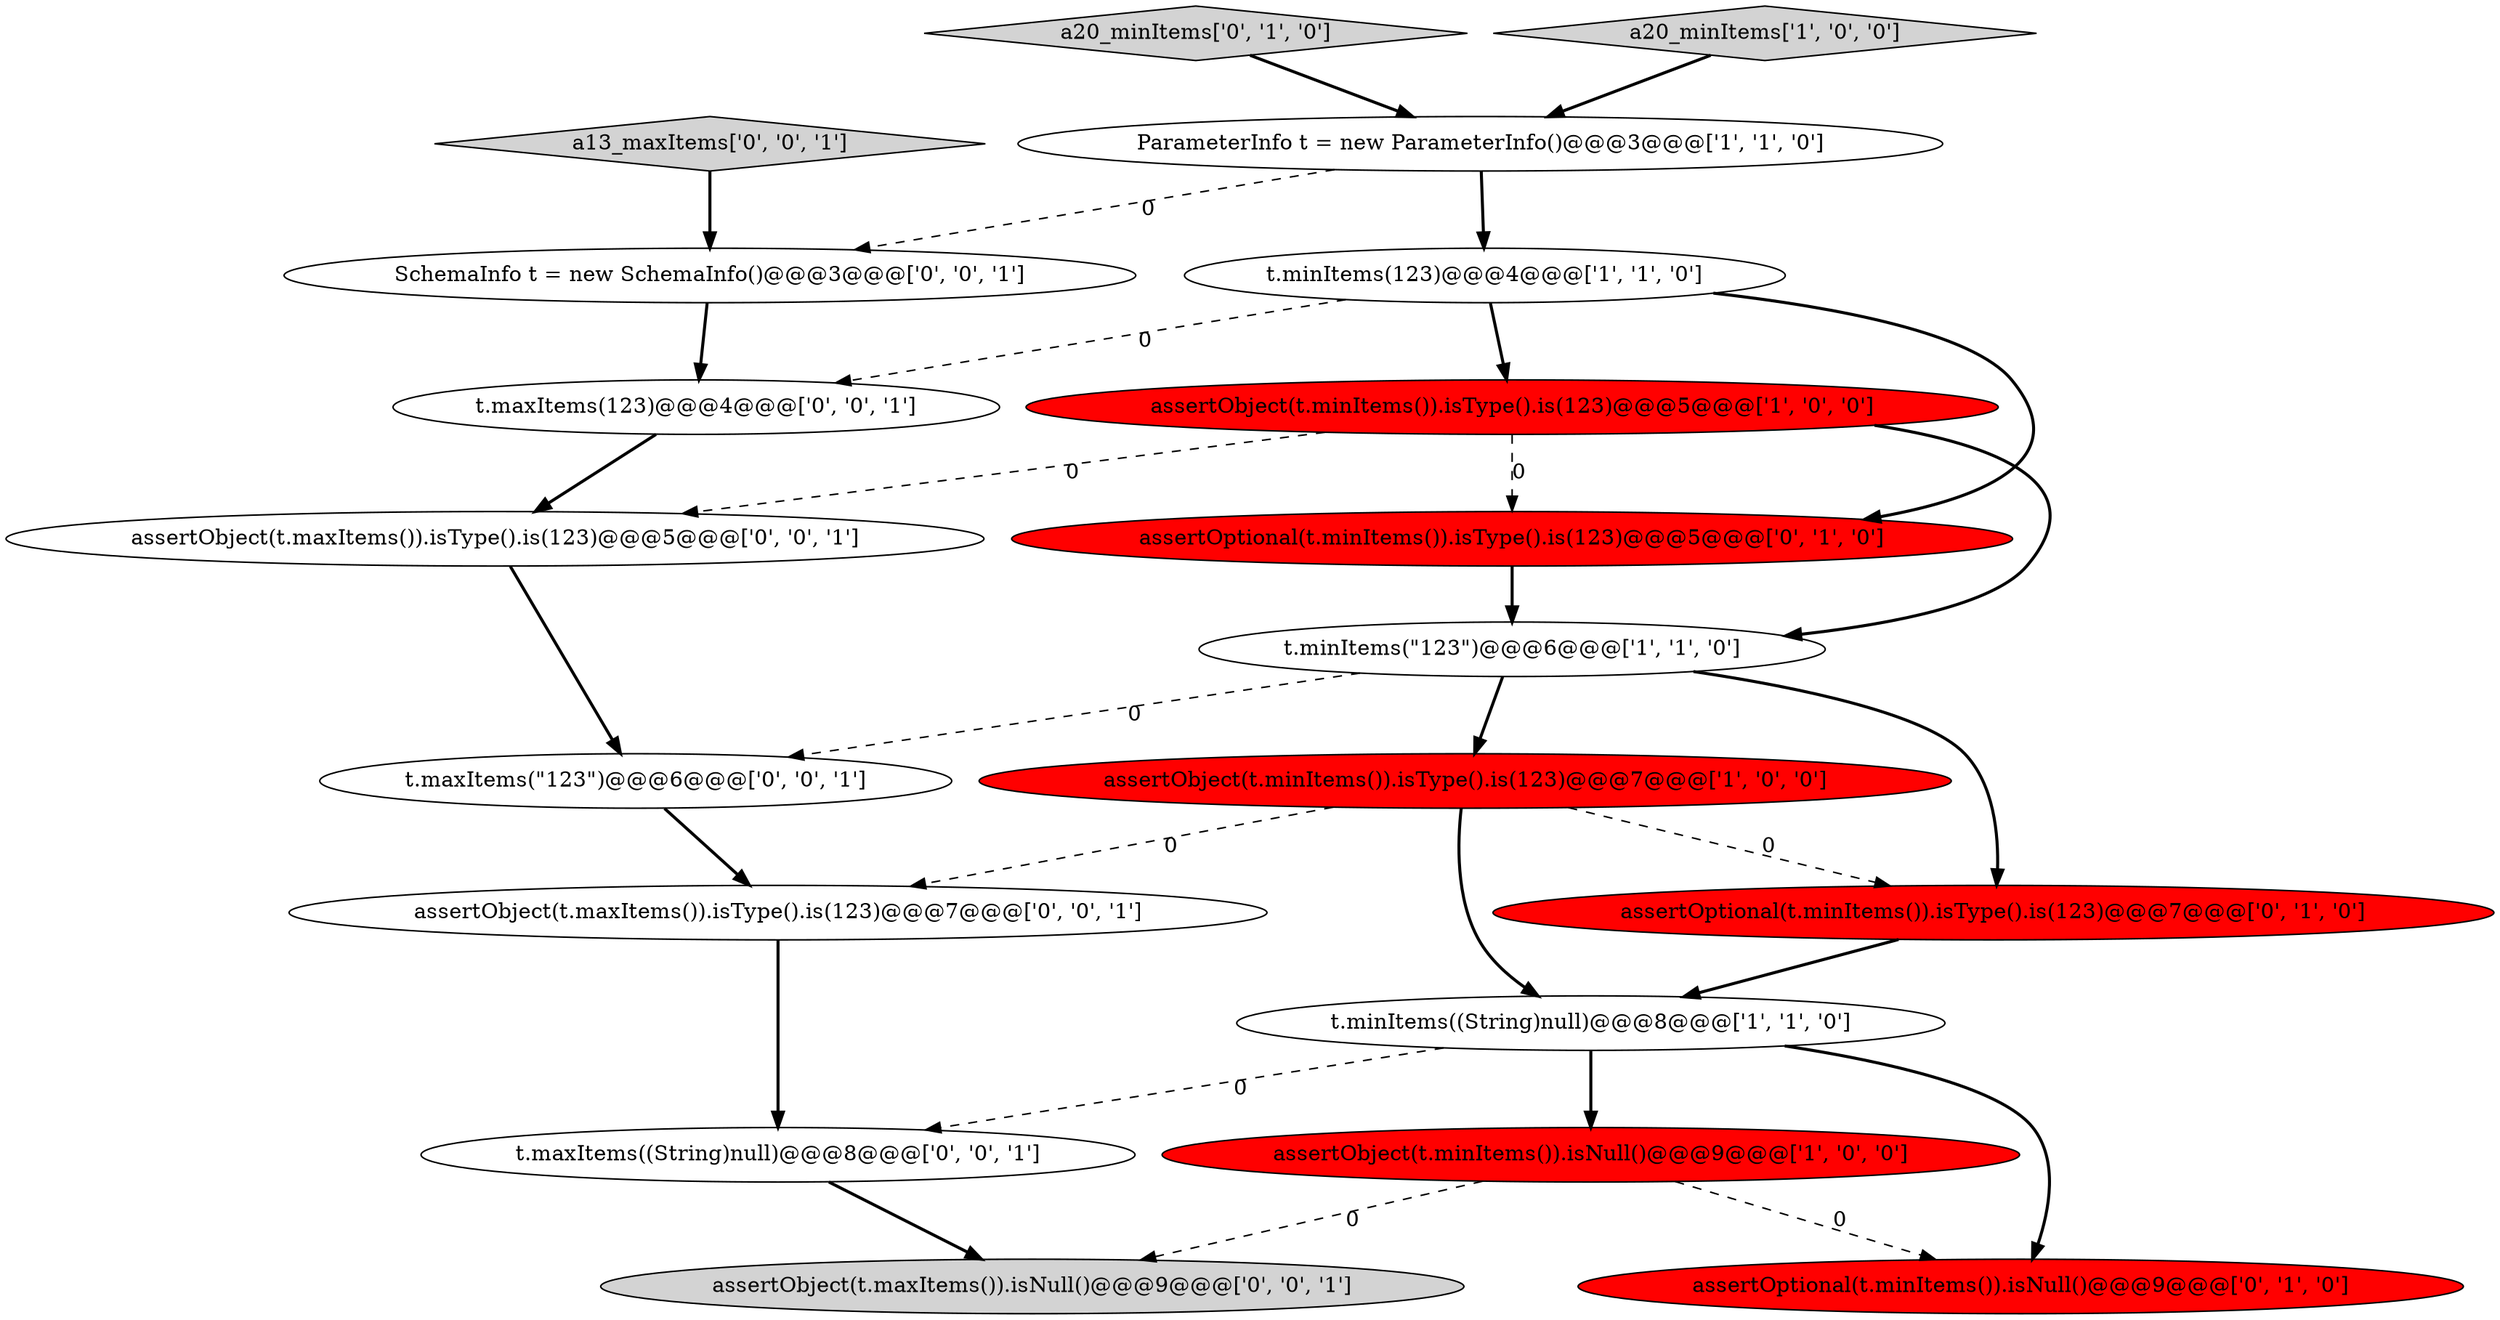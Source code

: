 digraph {
8 [style = filled, label = "assertOptional(t.minItems()).isType().is(123)@@@7@@@['0', '1', '0']", fillcolor = red, shape = ellipse image = "AAA1AAABBB2BBB"];
0 [style = filled, label = "ParameterInfo t = new ParameterInfo()@@@3@@@['1', '1', '0']", fillcolor = white, shape = ellipse image = "AAA0AAABBB1BBB"];
3 [style = filled, label = "assertObject(t.minItems()).isType().is(123)@@@5@@@['1', '0', '0']", fillcolor = red, shape = ellipse image = "AAA1AAABBB1BBB"];
1 [style = filled, label = "t.minItems(\"123\")@@@6@@@['1', '1', '0']", fillcolor = white, shape = ellipse image = "AAA0AAABBB1BBB"];
5 [style = filled, label = "t.minItems(123)@@@4@@@['1', '1', '0']", fillcolor = white, shape = ellipse image = "AAA0AAABBB1BBB"];
7 [style = filled, label = "assertObject(t.minItems()).isNull()@@@9@@@['1', '0', '0']", fillcolor = red, shape = ellipse image = "AAA1AAABBB1BBB"];
12 [style = filled, label = "assertObject(t.maxItems()).isType().is(123)@@@7@@@['0', '0', '1']", fillcolor = white, shape = ellipse image = "AAA0AAABBB3BBB"];
14 [style = filled, label = "t.maxItems(\"123\")@@@6@@@['0', '0', '1']", fillcolor = white, shape = ellipse image = "AAA0AAABBB3BBB"];
19 [style = filled, label = "assertObject(t.maxItems()).isType().is(123)@@@5@@@['0', '0', '1']", fillcolor = white, shape = ellipse image = "AAA0AAABBB3BBB"];
11 [style = filled, label = "assertOptional(t.minItems()).isType().is(123)@@@5@@@['0', '1', '0']", fillcolor = red, shape = ellipse image = "AAA1AAABBB2BBB"];
17 [style = filled, label = "SchemaInfo t = new SchemaInfo()@@@3@@@['0', '0', '1']", fillcolor = white, shape = ellipse image = "AAA0AAABBB3BBB"];
18 [style = filled, label = "t.maxItems(123)@@@4@@@['0', '0', '1']", fillcolor = white, shape = ellipse image = "AAA0AAABBB3BBB"];
2 [style = filled, label = "t.minItems((String)null)@@@8@@@['1', '1', '0']", fillcolor = white, shape = ellipse image = "AAA0AAABBB1BBB"];
13 [style = filled, label = "a13_maxItems['0', '0', '1']", fillcolor = lightgray, shape = diamond image = "AAA0AAABBB3BBB"];
10 [style = filled, label = "a20_minItems['0', '1', '0']", fillcolor = lightgray, shape = diamond image = "AAA0AAABBB2BBB"];
4 [style = filled, label = "a20_minItems['1', '0', '0']", fillcolor = lightgray, shape = diamond image = "AAA0AAABBB1BBB"];
16 [style = filled, label = "assertObject(t.maxItems()).isNull()@@@9@@@['0', '0', '1']", fillcolor = lightgray, shape = ellipse image = "AAA0AAABBB3BBB"];
6 [style = filled, label = "assertObject(t.minItems()).isType().is(123)@@@7@@@['1', '0', '0']", fillcolor = red, shape = ellipse image = "AAA1AAABBB1BBB"];
15 [style = filled, label = "t.maxItems((String)null)@@@8@@@['0', '0', '1']", fillcolor = white, shape = ellipse image = "AAA0AAABBB3BBB"];
9 [style = filled, label = "assertOptional(t.minItems()).isNull()@@@9@@@['0', '1', '0']", fillcolor = red, shape = ellipse image = "AAA1AAABBB2BBB"];
5->3 [style = bold, label=""];
6->8 [style = dashed, label="0"];
1->8 [style = bold, label=""];
3->1 [style = bold, label=""];
1->14 [style = dashed, label="0"];
11->1 [style = bold, label=""];
7->16 [style = dashed, label="0"];
12->15 [style = bold, label=""];
18->19 [style = bold, label=""];
2->9 [style = bold, label=""];
5->18 [style = dashed, label="0"];
15->16 [style = bold, label=""];
0->17 [style = dashed, label="0"];
4->0 [style = bold, label=""];
3->19 [style = dashed, label="0"];
6->2 [style = bold, label=""];
6->12 [style = dashed, label="0"];
2->15 [style = dashed, label="0"];
13->17 [style = bold, label=""];
1->6 [style = bold, label=""];
19->14 [style = bold, label=""];
8->2 [style = bold, label=""];
7->9 [style = dashed, label="0"];
14->12 [style = bold, label=""];
10->0 [style = bold, label=""];
5->11 [style = bold, label=""];
2->7 [style = bold, label=""];
17->18 [style = bold, label=""];
3->11 [style = dashed, label="0"];
0->5 [style = bold, label=""];
}
